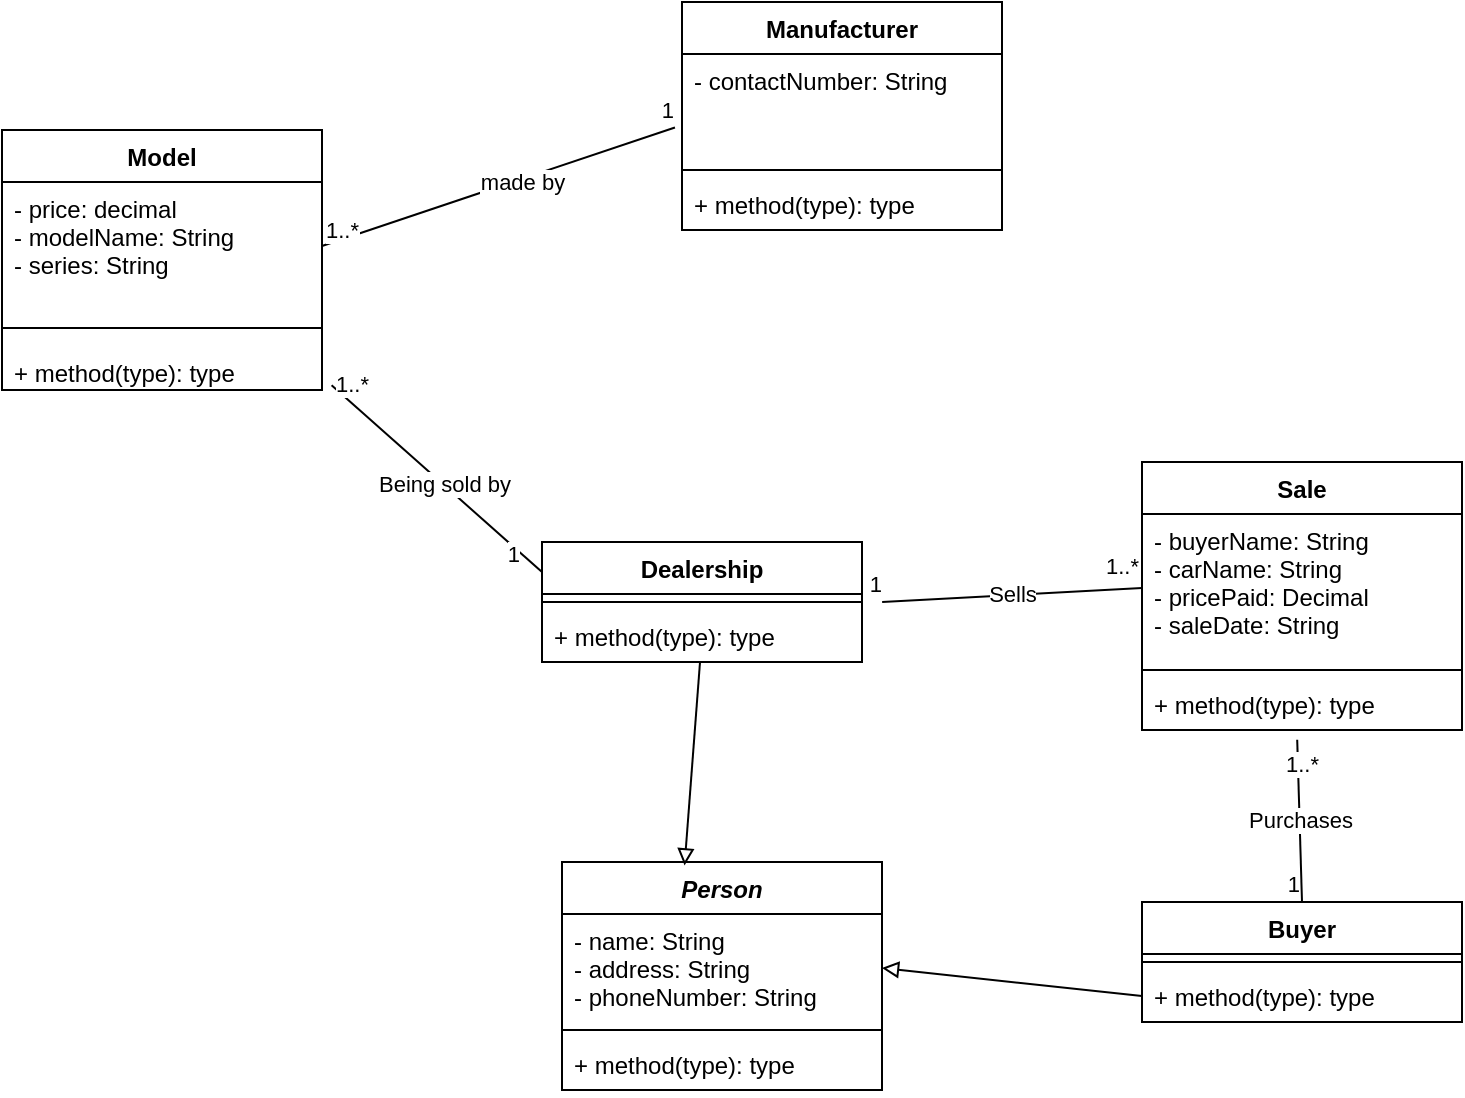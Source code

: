 <mxfile version="15.5.2" type="github">
  <diagram id="hZPZPwh8FY-nJZT_Ljyc" name="Page-1">
    <mxGraphModel dx="1483" dy="699" grid="1" gridSize="10" guides="1" tooltips="1" connect="1" arrows="1" fold="1" page="1" pageScale="1" pageWidth="827" pageHeight="1169" math="0" shadow="0">
      <root>
        <mxCell id="0" />
        <mxCell id="1" parent="0" />
        <mxCell id="xQOM6FJt8l522oHHIs3V-1" value="Manufacturer" style="swimlane;fontStyle=1;align=center;verticalAlign=top;childLayout=stackLayout;horizontal=1;startSize=26;horizontalStack=0;resizeParent=1;resizeParentMax=0;resizeLast=0;collapsible=1;marginBottom=0;" vertex="1" parent="1">
          <mxGeometry x="350" y="30" width="160" height="114" as="geometry" />
        </mxCell>
        <mxCell id="xQOM6FJt8l522oHHIs3V-2" value="- contactNumber: String" style="text;strokeColor=none;fillColor=none;align=left;verticalAlign=top;spacingLeft=4;spacingRight=4;overflow=hidden;rotatable=0;points=[[0,0.5],[1,0.5]];portConstraint=eastwest;" vertex="1" parent="xQOM6FJt8l522oHHIs3V-1">
          <mxGeometry y="26" width="160" height="54" as="geometry" />
        </mxCell>
        <mxCell id="xQOM6FJt8l522oHHIs3V-3" value="" style="line;strokeWidth=1;fillColor=none;align=left;verticalAlign=middle;spacingTop=-1;spacingLeft=3;spacingRight=3;rotatable=0;labelPosition=right;points=[];portConstraint=eastwest;" vertex="1" parent="xQOM6FJt8l522oHHIs3V-1">
          <mxGeometry y="80" width="160" height="8" as="geometry" />
        </mxCell>
        <mxCell id="xQOM6FJt8l522oHHIs3V-4" value="+ method(type): type" style="text;strokeColor=none;fillColor=none;align=left;verticalAlign=top;spacingLeft=4;spacingRight=4;overflow=hidden;rotatable=0;points=[[0,0.5],[1,0.5]];portConstraint=eastwest;" vertex="1" parent="xQOM6FJt8l522oHHIs3V-1">
          <mxGeometry y="88" width="160" height="26" as="geometry" />
        </mxCell>
        <mxCell id="xQOM6FJt8l522oHHIs3V-21" value="Buyer" style="swimlane;fontStyle=1;align=center;verticalAlign=top;childLayout=stackLayout;horizontal=1;startSize=26;horizontalStack=0;resizeParent=1;resizeParentMax=0;resizeLast=0;collapsible=1;marginBottom=0;" vertex="1" parent="1">
          <mxGeometry x="580" y="480" width="160" height="60" as="geometry" />
        </mxCell>
        <mxCell id="xQOM6FJt8l522oHHIs3V-23" value="" style="line;strokeWidth=1;fillColor=none;align=left;verticalAlign=middle;spacingTop=-1;spacingLeft=3;spacingRight=3;rotatable=0;labelPosition=right;points=[];portConstraint=eastwest;" vertex="1" parent="xQOM6FJt8l522oHHIs3V-21">
          <mxGeometry y="26" width="160" height="8" as="geometry" />
        </mxCell>
        <mxCell id="xQOM6FJt8l522oHHIs3V-24" value="+ method(type): type" style="text;strokeColor=none;fillColor=none;align=left;verticalAlign=top;spacingLeft=4;spacingRight=4;overflow=hidden;rotatable=0;points=[[0,0.5],[1,0.5]];portConstraint=eastwest;" vertex="1" parent="xQOM6FJt8l522oHHIs3V-21">
          <mxGeometry y="34" width="160" height="26" as="geometry" />
        </mxCell>
        <mxCell id="xQOM6FJt8l522oHHIs3V-25" value="Dealership" style="swimlane;fontStyle=1;align=center;verticalAlign=top;childLayout=stackLayout;horizontal=1;startSize=26;horizontalStack=0;resizeParent=1;resizeParentMax=0;resizeLast=0;collapsible=1;marginBottom=0;" vertex="1" parent="1">
          <mxGeometry x="280" y="300" width="160" height="60" as="geometry" />
        </mxCell>
        <mxCell id="xQOM6FJt8l522oHHIs3V-27" value="" style="line;strokeWidth=1;fillColor=none;align=left;verticalAlign=middle;spacingTop=-1;spacingLeft=3;spacingRight=3;rotatable=0;labelPosition=right;points=[];portConstraint=eastwest;" vertex="1" parent="xQOM6FJt8l522oHHIs3V-25">
          <mxGeometry y="26" width="160" height="8" as="geometry" />
        </mxCell>
        <mxCell id="xQOM6FJt8l522oHHIs3V-28" value="+ method(type): type" style="text;strokeColor=none;fillColor=none;align=left;verticalAlign=top;spacingLeft=4;spacingRight=4;overflow=hidden;rotatable=0;points=[[0,0.5],[1,0.5]];portConstraint=eastwest;" vertex="1" parent="xQOM6FJt8l522oHHIs3V-25">
          <mxGeometry y="34" width="160" height="26" as="geometry" />
        </mxCell>
        <mxCell id="xQOM6FJt8l522oHHIs3V-30" value="" style="endArrow=none;html=1;rounded=0;entryX=-0.022;entryY=0.68;entryDx=0;entryDy=0;entryPerimeter=0;exitX=1;exitY=0.5;exitDx=0;exitDy=0;" edge="1" parent="1" source="xQOM6FJt8l522oHHIs3V-34" target="xQOM6FJt8l522oHHIs3V-2">
          <mxGeometry relative="1" as="geometry">
            <mxPoint x="180" y="243.0" as="sourcePoint" />
            <mxPoint x="340" y="180" as="targetPoint" />
          </mxGeometry>
        </mxCell>
        <mxCell id="xQOM6FJt8l522oHHIs3V-31" value="1..*" style="edgeLabel;resizable=0;html=1;align=left;verticalAlign=bottom;" connectable="0" vertex="1" parent="xQOM6FJt8l522oHHIs3V-30">
          <mxGeometry x="-1" relative="1" as="geometry" />
        </mxCell>
        <mxCell id="xQOM6FJt8l522oHHIs3V-32" value="1" style="edgeLabel;resizable=0;html=1;align=right;verticalAlign=bottom;" connectable="0" vertex="1" parent="xQOM6FJt8l522oHHIs3V-30">
          <mxGeometry x="1" relative="1" as="geometry" />
        </mxCell>
        <mxCell id="xQOM6FJt8l522oHHIs3V-58" value="made by" style="edgeLabel;html=1;align=center;verticalAlign=middle;resizable=0;points=[];" vertex="1" connectable="0" parent="xQOM6FJt8l522oHHIs3V-30">
          <mxGeometry x="0.136" y="-1" relative="1" as="geometry">
            <mxPoint x="-1" as="offset" />
          </mxGeometry>
        </mxCell>
        <mxCell id="xQOM6FJt8l522oHHIs3V-33" value="Model" style="swimlane;fontStyle=1;align=center;verticalAlign=top;childLayout=stackLayout;horizontal=1;startSize=26;horizontalStack=0;resizeParent=1;resizeParentMax=0;resizeLast=0;collapsible=1;marginBottom=0;" vertex="1" parent="1">
          <mxGeometry x="10" y="94" width="160" height="130" as="geometry" />
        </mxCell>
        <mxCell id="xQOM6FJt8l522oHHIs3V-34" value="- price: decimal&#xa;- modelName: String&#xa;- series: String" style="text;strokeColor=none;fillColor=none;align=left;verticalAlign=top;spacingLeft=4;spacingRight=4;overflow=hidden;rotatable=0;points=[[0,0.5],[1,0.5]];portConstraint=eastwest;" vertex="1" parent="xQOM6FJt8l522oHHIs3V-33">
          <mxGeometry y="26" width="160" height="64" as="geometry" />
        </mxCell>
        <mxCell id="xQOM6FJt8l522oHHIs3V-35" value="" style="line;strokeWidth=1;fillColor=none;align=left;verticalAlign=middle;spacingTop=-1;spacingLeft=3;spacingRight=3;rotatable=0;labelPosition=right;points=[];portConstraint=eastwest;" vertex="1" parent="xQOM6FJt8l522oHHIs3V-33">
          <mxGeometry y="90" width="160" height="18" as="geometry" />
        </mxCell>
        <mxCell id="xQOM6FJt8l522oHHIs3V-36" value="+ method(type): type" style="text;strokeColor=none;fillColor=none;align=left;verticalAlign=top;spacingLeft=4;spacingRight=4;overflow=hidden;rotatable=0;points=[[0,0.5],[1,0.5]];portConstraint=eastwest;" vertex="1" parent="xQOM6FJt8l522oHHIs3V-33">
          <mxGeometry y="108" width="160" height="22" as="geometry" />
        </mxCell>
        <mxCell id="xQOM6FJt8l522oHHIs3V-37" value="" style="endArrow=none;html=1;rounded=0;entryX=0;entryY=0.25;entryDx=0;entryDy=0;exitX=1.03;exitY=0.893;exitDx=0;exitDy=0;exitPerimeter=0;" edge="1" parent="1" source="xQOM6FJt8l522oHHIs3V-36" target="xQOM6FJt8l522oHHIs3V-25">
          <mxGeometry relative="1" as="geometry">
            <mxPoint x="80" y="353.28" as="sourcePoint" />
            <mxPoint x="290" y="333" as="targetPoint" />
          </mxGeometry>
        </mxCell>
        <mxCell id="xQOM6FJt8l522oHHIs3V-38" value="1..*" style="edgeLabel;resizable=0;html=1;align=left;verticalAlign=bottom;" connectable="0" vertex="1" parent="xQOM6FJt8l522oHHIs3V-37">
          <mxGeometry x="-1" relative="1" as="geometry">
            <mxPoint y="8" as="offset" />
          </mxGeometry>
        </mxCell>
        <mxCell id="xQOM6FJt8l522oHHIs3V-39" value="1" style="edgeLabel;resizable=0;html=1;align=right;verticalAlign=bottom;" connectable="0" vertex="1" parent="xQOM6FJt8l522oHHIs3V-37">
          <mxGeometry x="1" relative="1" as="geometry">
            <mxPoint x="-10" as="offset" />
          </mxGeometry>
        </mxCell>
        <mxCell id="xQOM6FJt8l522oHHIs3V-59" value="Being sold by" style="edgeLabel;html=1;align=center;verticalAlign=middle;resizable=0;points=[];" vertex="1" connectable="0" parent="xQOM6FJt8l522oHHIs3V-37">
          <mxGeometry x="0.264" relative="1" as="geometry">
            <mxPoint x="-11" y="-10" as="offset" />
          </mxGeometry>
        </mxCell>
        <mxCell id="xQOM6FJt8l522oHHIs3V-44" value="Person" style="swimlane;fontStyle=3;align=center;verticalAlign=top;childLayout=stackLayout;horizontal=1;startSize=26;horizontalStack=0;resizeParent=1;resizeParentMax=0;resizeLast=0;collapsible=1;marginBottom=0;" vertex="1" parent="1">
          <mxGeometry x="290" y="460" width="160" height="114" as="geometry" />
        </mxCell>
        <mxCell id="xQOM6FJt8l522oHHIs3V-45" value="- name: String&#xa;- address: String&#xa;- phoneNumber: String" style="text;strokeColor=none;fillColor=none;align=left;verticalAlign=top;spacingLeft=4;spacingRight=4;overflow=hidden;rotatable=0;points=[[0,0.5],[1,0.5]];portConstraint=eastwest;" vertex="1" parent="xQOM6FJt8l522oHHIs3V-44">
          <mxGeometry y="26" width="160" height="54" as="geometry" />
        </mxCell>
        <mxCell id="xQOM6FJt8l522oHHIs3V-46" value="" style="line;strokeWidth=1;fillColor=none;align=left;verticalAlign=middle;spacingTop=-1;spacingLeft=3;spacingRight=3;rotatable=0;labelPosition=right;points=[];portConstraint=eastwest;" vertex="1" parent="xQOM6FJt8l522oHHIs3V-44">
          <mxGeometry y="80" width="160" height="8" as="geometry" />
        </mxCell>
        <mxCell id="xQOM6FJt8l522oHHIs3V-47" value="+ method(type): type" style="text;strokeColor=none;fillColor=none;align=left;verticalAlign=top;spacingLeft=4;spacingRight=4;overflow=hidden;rotatable=0;points=[[0,0.5],[1,0.5]];portConstraint=eastwest;" vertex="1" parent="xQOM6FJt8l522oHHIs3V-44">
          <mxGeometry y="88" width="160" height="26" as="geometry" />
        </mxCell>
        <mxCell id="xQOM6FJt8l522oHHIs3V-49" style="edgeStyle=none;rounded=0;orthogonalLoop=1;jettySize=auto;html=1;entryX=0.383;entryY=0.015;entryDx=0;entryDy=0;endArrow=block;endFill=0;entryPerimeter=0;" edge="1" parent="1" source="xQOM6FJt8l522oHHIs3V-28" target="xQOM6FJt8l522oHHIs3V-44">
          <mxGeometry relative="1" as="geometry">
            <mxPoint x="350" y="410.0" as="sourcePoint" />
            <mxPoint x="270" y="433" as="targetPoint" />
          </mxGeometry>
        </mxCell>
        <mxCell id="xQOM6FJt8l522oHHIs3V-50" style="edgeStyle=none;rounded=0;orthogonalLoop=1;jettySize=auto;html=1;entryX=1;entryY=0.5;entryDx=0;entryDy=0;endArrow=block;endFill=0;exitX=0;exitY=0.5;exitDx=0;exitDy=0;" edge="1" parent="1" source="xQOM6FJt8l522oHHIs3V-24" target="xQOM6FJt8l522oHHIs3V-45">
          <mxGeometry relative="1" as="geometry">
            <mxPoint x="536.48" y="467.412" as="sourcePoint" />
            <mxPoint x="460" y="527.71" as="targetPoint" />
          </mxGeometry>
        </mxCell>
        <mxCell id="xQOM6FJt8l522oHHIs3V-51" value="Sale" style="swimlane;fontStyle=1;align=center;verticalAlign=top;childLayout=stackLayout;horizontal=1;startSize=26;horizontalStack=0;resizeParent=1;resizeParentMax=0;resizeLast=0;collapsible=1;marginBottom=0;" vertex="1" parent="1">
          <mxGeometry x="580" y="260" width="160" height="134" as="geometry" />
        </mxCell>
        <mxCell id="xQOM6FJt8l522oHHIs3V-52" value="- buyerName: String&#xa;- carName: String&#xa;- pricePaid: Decimal&#xa;- saleDate: String" style="text;strokeColor=none;fillColor=none;align=left;verticalAlign=top;spacingLeft=4;spacingRight=4;overflow=hidden;rotatable=0;points=[[0,0.5],[1,0.5]];portConstraint=eastwest;" vertex="1" parent="xQOM6FJt8l522oHHIs3V-51">
          <mxGeometry y="26" width="160" height="74" as="geometry" />
        </mxCell>
        <mxCell id="xQOM6FJt8l522oHHIs3V-53" value="" style="line;strokeWidth=1;fillColor=none;align=left;verticalAlign=middle;spacingTop=-1;spacingLeft=3;spacingRight=3;rotatable=0;labelPosition=right;points=[];portConstraint=eastwest;" vertex="1" parent="xQOM6FJt8l522oHHIs3V-51">
          <mxGeometry y="100" width="160" height="8" as="geometry" />
        </mxCell>
        <mxCell id="xQOM6FJt8l522oHHIs3V-54" value="+ method(type): type" style="text;strokeColor=none;fillColor=none;align=left;verticalAlign=top;spacingLeft=4;spacingRight=4;overflow=hidden;rotatable=0;points=[[0,0.5],[1,0.5]];portConstraint=eastwest;" vertex="1" parent="xQOM6FJt8l522oHHIs3V-51">
          <mxGeometry y="108" width="160" height="26" as="geometry" />
        </mxCell>
        <mxCell id="xQOM6FJt8l522oHHIs3V-55" value="Purchases" style="endArrow=none;html=1;rounded=0;entryX=0.5;entryY=0;entryDx=0;entryDy=0;exitX=0.485;exitY=1.187;exitDx=0;exitDy=0;exitPerimeter=0;" edge="1" parent="1" source="xQOM6FJt8l522oHHIs3V-54" target="xQOM6FJt8l522oHHIs3V-21">
          <mxGeometry relative="1" as="geometry">
            <mxPoint x="490" y="460.0" as="sourcePoint" />
            <mxPoint x="676.48" y="480.72" as="targetPoint" />
          </mxGeometry>
        </mxCell>
        <mxCell id="xQOM6FJt8l522oHHIs3V-56" value="1..*" style="edgeLabel;resizable=0;html=1;align=left;verticalAlign=bottom;" connectable="0" vertex="1" parent="xQOM6FJt8l522oHHIs3V-55">
          <mxGeometry x="-1" relative="1" as="geometry">
            <mxPoint x="-8" y="21" as="offset" />
          </mxGeometry>
        </mxCell>
        <mxCell id="xQOM6FJt8l522oHHIs3V-57" value="1" style="edgeLabel;resizable=0;html=1;align=right;verticalAlign=bottom;" connectable="0" vertex="1" parent="xQOM6FJt8l522oHHIs3V-55">
          <mxGeometry x="1" relative="1" as="geometry" />
        </mxCell>
        <mxCell id="xQOM6FJt8l522oHHIs3V-67" value="Sells" style="endArrow=none;html=1;rounded=0;entryX=1.063;entryY=-0.154;entryDx=0;entryDy=0;entryPerimeter=0;exitX=0;exitY=0.5;exitDx=0;exitDy=0;" edge="1" parent="1" source="xQOM6FJt8l522oHHIs3V-52" target="xQOM6FJt8l522oHHIs3V-28">
          <mxGeometry relative="1" as="geometry">
            <mxPoint x="500" y="310" as="sourcePoint" />
            <mxPoint x="670" y="510" as="targetPoint" />
          </mxGeometry>
        </mxCell>
        <mxCell id="xQOM6FJt8l522oHHIs3V-68" value="1..*" style="edgeLabel;resizable=0;html=1;align=left;verticalAlign=bottom;" connectable="0" vertex="1" parent="xQOM6FJt8l522oHHIs3V-67">
          <mxGeometry x="-1" relative="1" as="geometry">
            <mxPoint x="-20" y="-3" as="offset" />
          </mxGeometry>
        </mxCell>
        <mxCell id="xQOM6FJt8l522oHHIs3V-69" value="1" style="edgeLabel;resizable=0;html=1;align=right;verticalAlign=bottom;" connectable="0" vertex="1" parent="xQOM6FJt8l522oHHIs3V-67">
          <mxGeometry x="1" relative="1" as="geometry" />
        </mxCell>
      </root>
    </mxGraphModel>
  </diagram>
</mxfile>
